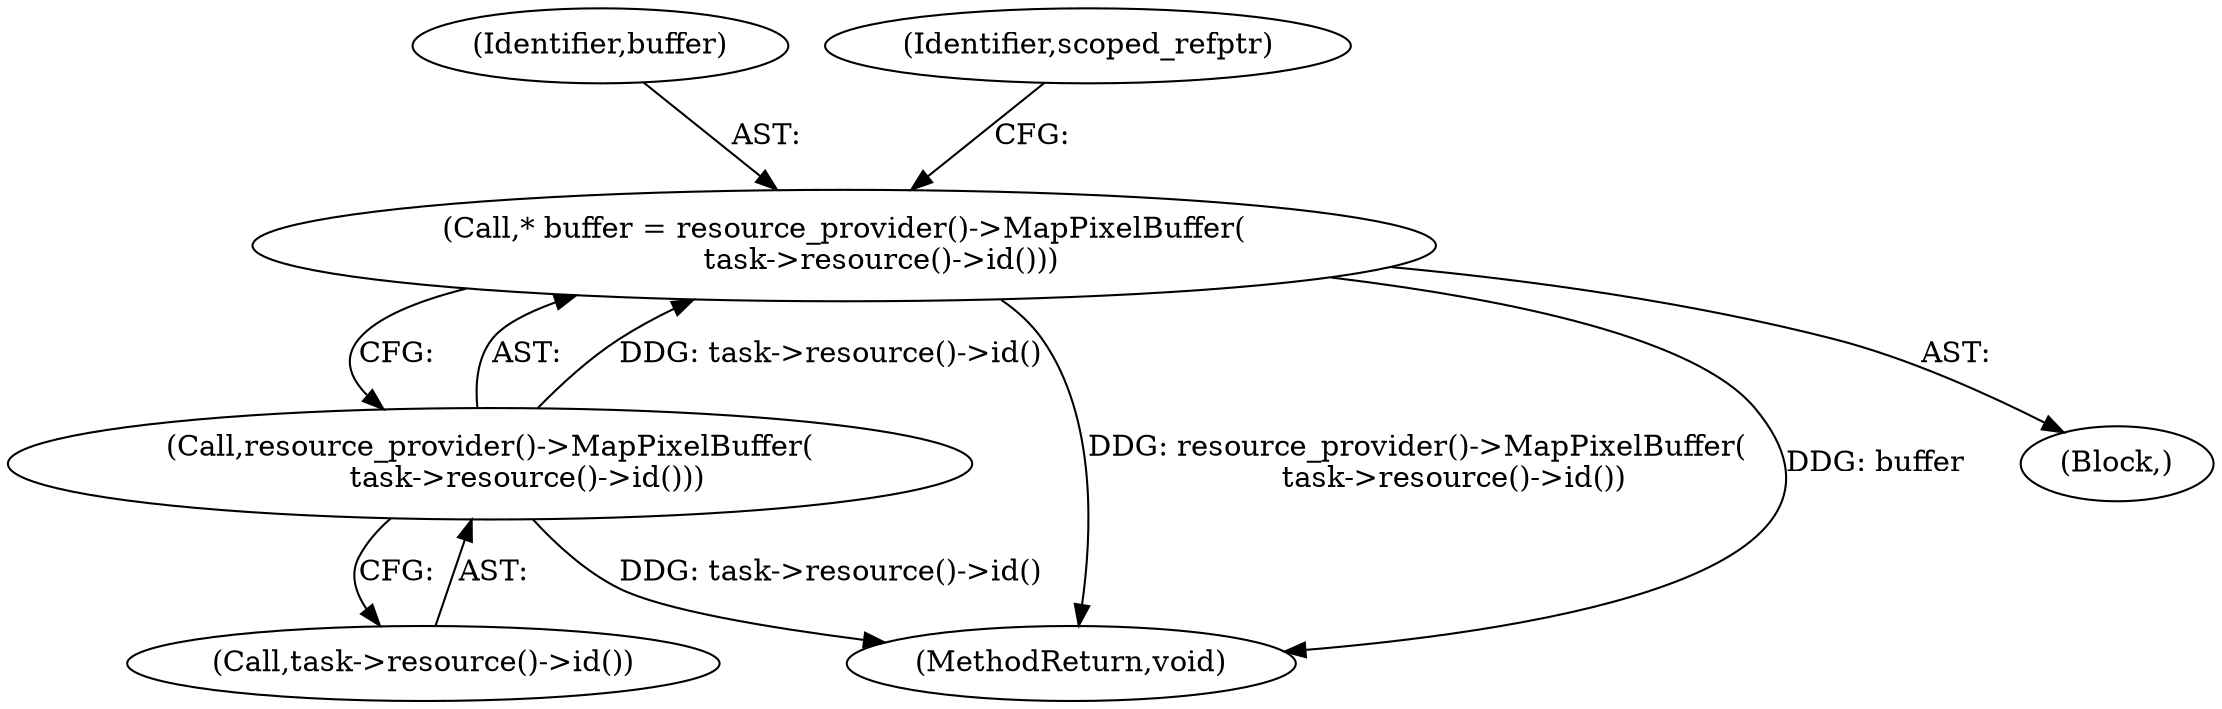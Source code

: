 digraph "0_Chrome_db97b49fdd856f33bd810db4564c6f2cc14be71a_3@pointer" {
"1000229" [label="(Call,* buffer = resource_provider()->MapPixelBuffer(\n        task->resource()->id()))"];
"1000231" [label="(Call,resource_provider()->MapPixelBuffer(\n        task->resource()->id()))"];
"1000347" [label="(MethodReturn,void)"];
"1000231" [label="(Call,resource_provider()->MapPixelBuffer(\n        task->resource()->id()))"];
"1000232" [label="(Call,task->resource()->id())"];
"1000230" [label="(Identifier,buffer)"];
"1000234" [label="(Identifier,scoped_refptr)"];
"1000229" [label="(Call,* buffer = resource_provider()->MapPixelBuffer(\n        task->resource()->id()))"];
"1000133" [label="(Block,)"];
"1000229" -> "1000133"  [label="AST: "];
"1000229" -> "1000231"  [label="CFG: "];
"1000230" -> "1000229"  [label="AST: "];
"1000231" -> "1000229"  [label="AST: "];
"1000234" -> "1000229"  [label="CFG: "];
"1000229" -> "1000347"  [label="DDG: resource_provider()->MapPixelBuffer(\n        task->resource()->id())"];
"1000229" -> "1000347"  [label="DDG: buffer"];
"1000231" -> "1000229"  [label="DDG: task->resource()->id()"];
"1000231" -> "1000232"  [label="CFG: "];
"1000232" -> "1000231"  [label="AST: "];
"1000231" -> "1000347"  [label="DDG: task->resource()->id()"];
}
